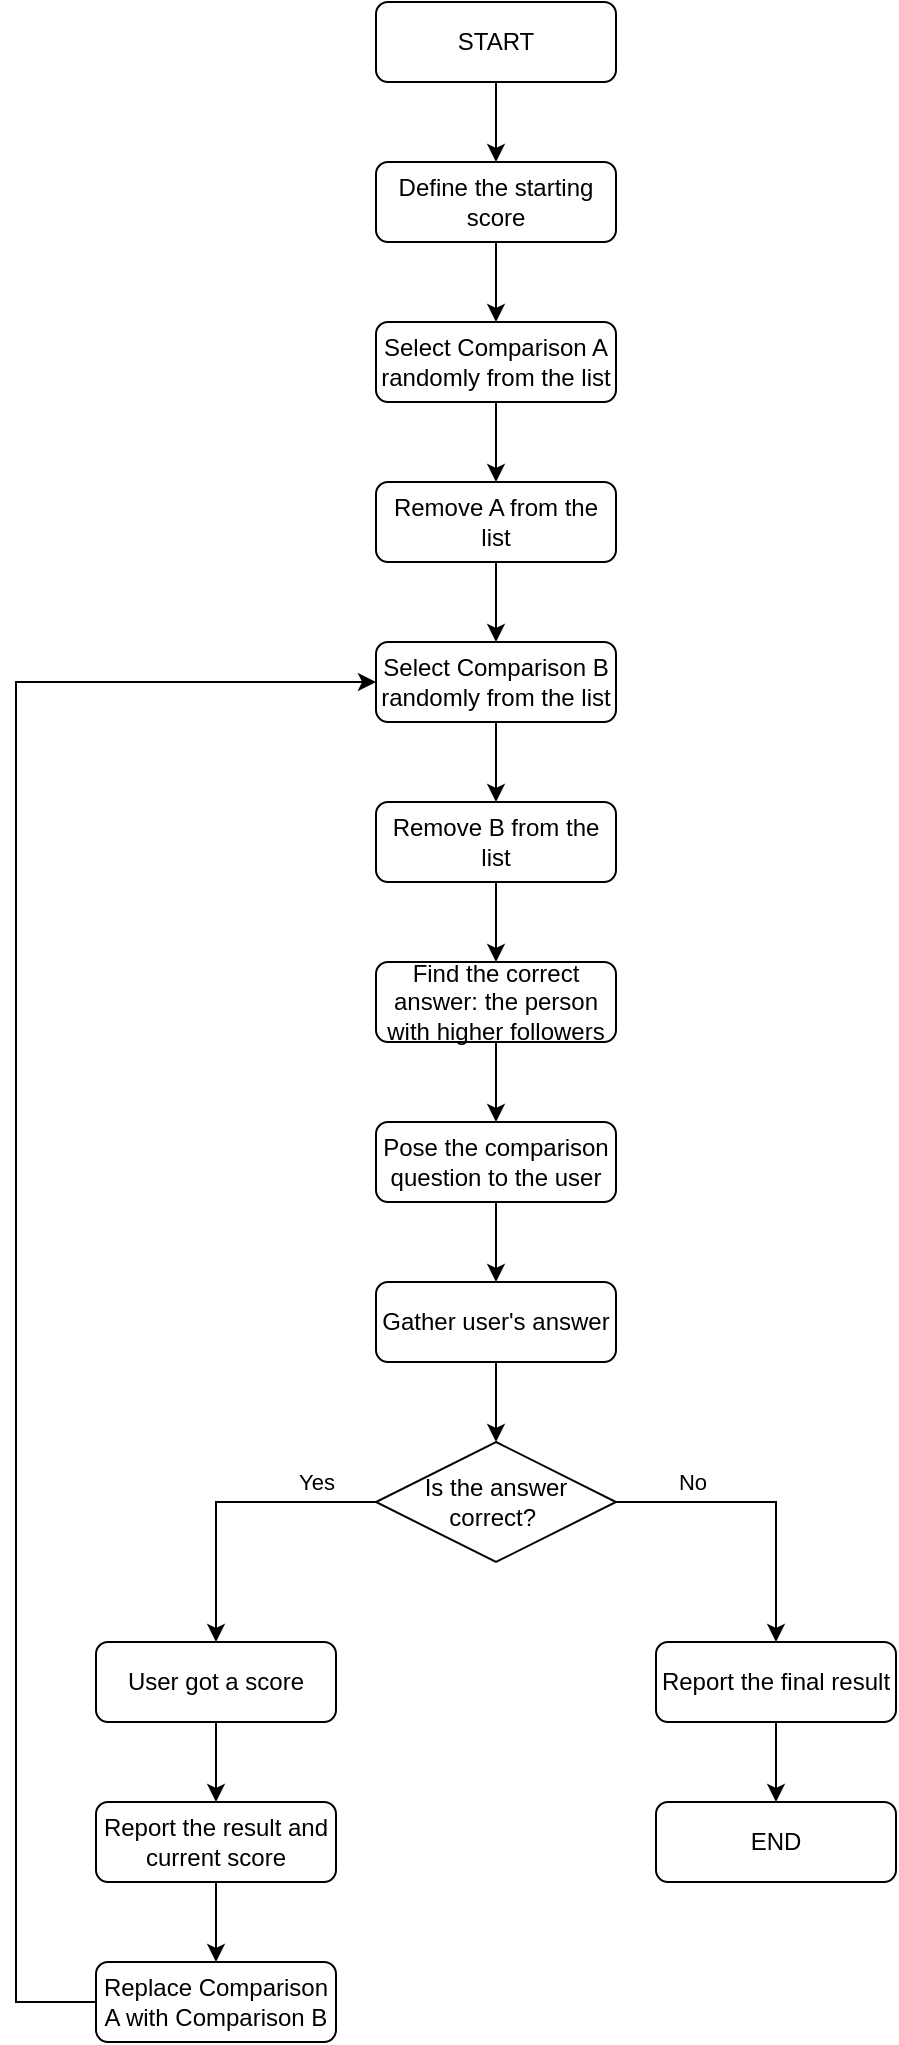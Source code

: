 <mxfile version="14.1.8" type="device"><diagram id="C5RBs43oDa-KdzZeNtuy" name="Page-1"><mxGraphModel dx="1346" dy="672" grid="1" gridSize="10" guides="1" tooltips="1" connect="1" arrows="1" fold="1" page="0" pageScale="1" pageWidth="827" pageHeight="1169" math="0" shadow="0"><root><mxCell id="WIyWlLk6GJQsqaUBKTNV-0"/><mxCell id="WIyWlLk6GJQsqaUBKTNV-1" parent="WIyWlLk6GJQsqaUBKTNV-0"/><mxCell id="_7YLGHr88wZdjlr0tLLI-36" value="" style="edgeStyle=orthogonalEdgeStyle;rounded=0;orthogonalLoop=1;jettySize=auto;html=1;" edge="1" parent="WIyWlLk6GJQsqaUBKTNV-1" source="WIyWlLk6GJQsqaUBKTNV-3" target="_7YLGHr88wZdjlr0tLLI-35"><mxGeometry relative="1" as="geometry"/></mxCell><mxCell id="WIyWlLk6GJQsqaUBKTNV-3" value="START" style="rounded=1;whiteSpace=wrap;html=1;fontSize=12;glass=0;strokeWidth=1;shadow=0;" parent="WIyWlLk6GJQsqaUBKTNV-1" vertex="1"><mxGeometry x="180" y="140" width="120" height="40" as="geometry"/></mxCell><mxCell id="_7YLGHr88wZdjlr0tLLI-10" value="" style="edgeStyle=orthogonalEdgeStyle;rounded=0;orthogonalLoop=1;jettySize=auto;html=1;" edge="1" parent="WIyWlLk6GJQsqaUBKTNV-1" source="_7YLGHr88wZdjlr0tLLI-0" target="_7YLGHr88wZdjlr0tLLI-8"><mxGeometry relative="1" as="geometry"/></mxCell><mxCell id="_7YLGHr88wZdjlr0tLLI-0" value="Select Comparison A randomly from the list" style="rounded=1;whiteSpace=wrap;html=1;fontSize=12;glass=0;strokeWidth=1;shadow=0;" vertex="1" parent="WIyWlLk6GJQsqaUBKTNV-1"><mxGeometry x="180" y="300" width="120" height="40" as="geometry"/></mxCell><mxCell id="_7YLGHr88wZdjlr0tLLI-12" value="" style="edgeStyle=orthogonalEdgeStyle;rounded=0;orthogonalLoop=1;jettySize=auto;html=1;" edge="1" parent="WIyWlLk6GJQsqaUBKTNV-1" source="_7YLGHr88wZdjlr0tLLI-8" target="_7YLGHr88wZdjlr0tLLI-11"><mxGeometry relative="1" as="geometry"/></mxCell><mxCell id="_7YLGHr88wZdjlr0tLLI-8" value="Remove A from the list" style="rounded=1;whiteSpace=wrap;html=1;fontSize=12;glass=0;strokeWidth=1;shadow=0;" vertex="1" parent="WIyWlLk6GJQsqaUBKTNV-1"><mxGeometry x="180" y="380" width="120" height="40" as="geometry"/></mxCell><mxCell id="_7YLGHr88wZdjlr0tLLI-14" value="" style="edgeStyle=orthogonalEdgeStyle;rounded=0;orthogonalLoop=1;jettySize=auto;html=1;" edge="1" parent="WIyWlLk6GJQsqaUBKTNV-1" source="_7YLGHr88wZdjlr0tLLI-11" target="_7YLGHr88wZdjlr0tLLI-13"><mxGeometry relative="1" as="geometry"/></mxCell><mxCell id="_7YLGHr88wZdjlr0tLLI-11" value="Select Comparison B randomly from the list" style="rounded=1;whiteSpace=wrap;html=1;fontSize=12;glass=0;strokeWidth=1;shadow=0;" vertex="1" parent="WIyWlLk6GJQsqaUBKTNV-1"><mxGeometry x="180" y="460" width="120" height="40" as="geometry"/></mxCell><mxCell id="_7YLGHr88wZdjlr0tLLI-32" value="" style="edgeStyle=orthogonalEdgeStyle;rounded=0;orthogonalLoop=1;jettySize=auto;html=1;" edge="1" parent="WIyWlLk6GJQsqaUBKTNV-1" source="_7YLGHr88wZdjlr0tLLI-13" target="_7YLGHr88wZdjlr0tLLI-31"><mxGeometry relative="1" as="geometry"/></mxCell><mxCell id="_7YLGHr88wZdjlr0tLLI-13" value="Remove B from the list" style="rounded=1;whiteSpace=wrap;html=1;fontSize=12;glass=0;strokeWidth=1;shadow=0;" vertex="1" parent="WIyWlLk6GJQsqaUBKTNV-1"><mxGeometry x="180" y="540" width="120" height="40" as="geometry"/></mxCell><mxCell id="_7YLGHr88wZdjlr0tLLI-18" value="" style="edgeStyle=orthogonalEdgeStyle;rounded=0;orthogonalLoop=1;jettySize=auto;html=1;" edge="1" parent="WIyWlLk6GJQsqaUBKTNV-1" source="_7YLGHr88wZdjlr0tLLI-15" target="_7YLGHr88wZdjlr0tLLI-17"><mxGeometry relative="1" as="geometry"/></mxCell><mxCell id="_7YLGHr88wZdjlr0tLLI-15" value="Pose the comparison question to the user" style="rounded=1;whiteSpace=wrap;html=1;fontSize=12;glass=0;strokeWidth=1;shadow=0;" vertex="1" parent="WIyWlLk6GJQsqaUBKTNV-1"><mxGeometry x="180" y="700" width="120" height="40" as="geometry"/></mxCell><mxCell id="_7YLGHr88wZdjlr0tLLI-22" value="" style="edgeStyle=orthogonalEdgeStyle;rounded=0;orthogonalLoop=1;jettySize=auto;html=1;" edge="1" parent="WIyWlLk6GJQsqaUBKTNV-1" source="_7YLGHr88wZdjlr0tLLI-17" target="_7YLGHr88wZdjlr0tLLI-21"><mxGeometry relative="1" as="geometry"/></mxCell><mxCell id="_7YLGHr88wZdjlr0tLLI-17" value="Gather user's answer" style="rounded=1;whiteSpace=wrap;html=1;fontSize=12;glass=0;strokeWidth=1;shadow=0;" vertex="1" parent="WIyWlLk6GJQsqaUBKTNV-1"><mxGeometry x="180" y="780" width="120" height="40" as="geometry"/></mxCell><mxCell id="_7YLGHr88wZdjlr0tLLI-41" value="" style="edgeStyle=orthogonalEdgeStyle;rounded=0;orthogonalLoop=1;jettySize=auto;html=1;" edge="1" parent="WIyWlLk6GJQsqaUBKTNV-1" source="_7YLGHr88wZdjlr0tLLI-21" target="_7YLGHr88wZdjlr0tLLI-40"><mxGeometry relative="1" as="geometry"/></mxCell><mxCell id="_7YLGHr88wZdjlr0tLLI-47" value="No" style="edgeLabel;html=1;align=center;verticalAlign=middle;resizable=0;points=[];" vertex="1" connectable="0" parent="_7YLGHr88wZdjlr0tLLI-41"><mxGeometry x="-0.493" y="3" relative="1" as="geometry"><mxPoint y="-7" as="offset"/></mxGeometry></mxCell><mxCell id="_7YLGHr88wZdjlr0tLLI-44" value="" style="edgeStyle=orthogonalEdgeStyle;rounded=0;orthogonalLoop=1;jettySize=auto;html=1;" edge="1" parent="WIyWlLk6GJQsqaUBKTNV-1" source="_7YLGHr88wZdjlr0tLLI-21" target="_7YLGHr88wZdjlr0tLLI-42"><mxGeometry relative="1" as="geometry"><mxPoint x="100" y="890" as="targetPoint"/></mxGeometry></mxCell><mxCell id="_7YLGHr88wZdjlr0tLLI-46" value="Yes" style="edgeLabel;html=1;align=center;verticalAlign=middle;resizable=0;points=[];" vertex="1" connectable="0" parent="_7YLGHr88wZdjlr0tLLI-44"><mxGeometry x="-0.48" y="-4" relative="1" as="geometry"><mxPoint x="9" y="-6" as="offset"/></mxGeometry></mxCell><mxCell id="_7YLGHr88wZdjlr0tLLI-21" value="Is the answer correct?&amp;nbsp;" style="rhombus;whiteSpace=wrap;html=1;rounded=0;shadow=0;strokeWidth=1;glass=0;" vertex="1" parent="WIyWlLk6GJQsqaUBKTNV-1"><mxGeometry x="180" y="860" width="120" height="60" as="geometry"/></mxCell><mxCell id="_7YLGHr88wZdjlr0tLLI-28" value="" style="edgeStyle=orthogonalEdgeStyle;rounded=0;orthogonalLoop=1;jettySize=auto;html=1;" edge="1" parent="WIyWlLk6GJQsqaUBKTNV-1" source="_7YLGHr88wZdjlr0tLLI-25" target="_7YLGHr88wZdjlr0tLLI-27"><mxGeometry relative="1" as="geometry"/></mxCell><mxCell id="_7YLGHr88wZdjlr0tLLI-25" value="Report the result and current score" style="rounded=1;whiteSpace=wrap;html=1;fontSize=12;glass=0;strokeWidth=1;shadow=0;" vertex="1" parent="WIyWlLk6GJQsqaUBKTNV-1"><mxGeometry x="40" y="1040" width="120" height="40" as="geometry"/></mxCell><mxCell id="_7YLGHr88wZdjlr0tLLI-30" value="" style="edgeStyle=orthogonalEdgeStyle;rounded=0;orthogonalLoop=1;jettySize=auto;html=1;entryX=0;entryY=0.5;entryDx=0;entryDy=0;exitX=0;exitY=0.5;exitDx=0;exitDy=0;" edge="1" parent="WIyWlLk6GJQsqaUBKTNV-1" source="_7YLGHr88wZdjlr0tLLI-27" target="_7YLGHr88wZdjlr0tLLI-11"><mxGeometry relative="1" as="geometry"><mxPoint x="80" y="990" as="targetPoint"/><Array as="points"><mxPoint y="1140"/><mxPoint y="480"/></Array></mxGeometry></mxCell><mxCell id="_7YLGHr88wZdjlr0tLLI-27" value="Replace Comparison A with Comparison B" style="rounded=1;whiteSpace=wrap;html=1;fontSize=12;glass=0;strokeWidth=1;shadow=0;" vertex="1" parent="WIyWlLk6GJQsqaUBKTNV-1"><mxGeometry x="40" y="1120" width="120" height="40" as="geometry"/></mxCell><mxCell id="_7YLGHr88wZdjlr0tLLI-33" value="" style="edgeStyle=orthogonalEdgeStyle;rounded=0;orthogonalLoop=1;jettySize=auto;html=1;" edge="1" parent="WIyWlLk6GJQsqaUBKTNV-1" source="_7YLGHr88wZdjlr0tLLI-31" target="_7YLGHr88wZdjlr0tLLI-15"><mxGeometry relative="1" as="geometry"/></mxCell><mxCell id="_7YLGHr88wZdjlr0tLLI-31" value="Find the correct answer: the person with higher followers" style="rounded=1;whiteSpace=wrap;html=1;fontSize=12;glass=0;strokeWidth=1;shadow=0;" vertex="1" parent="WIyWlLk6GJQsqaUBKTNV-1"><mxGeometry x="180" y="620" width="120" height="40" as="geometry"/></mxCell><mxCell id="_7YLGHr88wZdjlr0tLLI-37" value="" style="edgeStyle=orthogonalEdgeStyle;rounded=0;orthogonalLoop=1;jettySize=auto;html=1;" edge="1" parent="WIyWlLk6GJQsqaUBKTNV-1" source="_7YLGHr88wZdjlr0tLLI-35" target="_7YLGHr88wZdjlr0tLLI-0"><mxGeometry relative="1" as="geometry"/></mxCell><mxCell id="_7YLGHr88wZdjlr0tLLI-35" value="Define the starting score" style="rounded=1;whiteSpace=wrap;html=1;fontSize=12;glass=0;strokeWidth=1;shadow=0;" vertex="1" parent="WIyWlLk6GJQsqaUBKTNV-1"><mxGeometry x="180" y="220" width="120" height="40" as="geometry"/></mxCell><mxCell id="_7YLGHr88wZdjlr0tLLI-49" value="" style="edgeStyle=orthogonalEdgeStyle;rounded=0;orthogonalLoop=1;jettySize=auto;html=1;" edge="1" parent="WIyWlLk6GJQsqaUBKTNV-1" source="_7YLGHr88wZdjlr0tLLI-40" target="_7YLGHr88wZdjlr0tLLI-48"><mxGeometry relative="1" as="geometry"/></mxCell><mxCell id="_7YLGHr88wZdjlr0tLLI-40" value="Report the final result" style="rounded=1;whiteSpace=wrap;html=1;fontSize=12;glass=0;strokeWidth=1;shadow=0;" vertex="1" parent="WIyWlLk6GJQsqaUBKTNV-1"><mxGeometry x="320" y="960" width="120" height="40" as="geometry"/></mxCell><mxCell id="_7YLGHr88wZdjlr0tLLI-45" value="" style="edgeStyle=orthogonalEdgeStyle;rounded=0;orthogonalLoop=1;jettySize=auto;html=1;" edge="1" parent="WIyWlLk6GJQsqaUBKTNV-1" source="_7YLGHr88wZdjlr0tLLI-42" target="_7YLGHr88wZdjlr0tLLI-25"><mxGeometry relative="1" as="geometry"/></mxCell><mxCell id="_7YLGHr88wZdjlr0tLLI-42" value="User got a score" style="rounded=1;whiteSpace=wrap;html=1;fontSize=12;glass=0;strokeWidth=1;shadow=0;" vertex="1" parent="WIyWlLk6GJQsqaUBKTNV-1"><mxGeometry x="40" y="960" width="120" height="40" as="geometry"/></mxCell><mxCell id="_7YLGHr88wZdjlr0tLLI-48" value="END" style="rounded=1;whiteSpace=wrap;html=1;fontSize=12;glass=0;strokeWidth=1;shadow=0;" vertex="1" parent="WIyWlLk6GJQsqaUBKTNV-1"><mxGeometry x="320" y="1040" width="120" height="40" as="geometry"/></mxCell></root></mxGraphModel></diagram></mxfile>